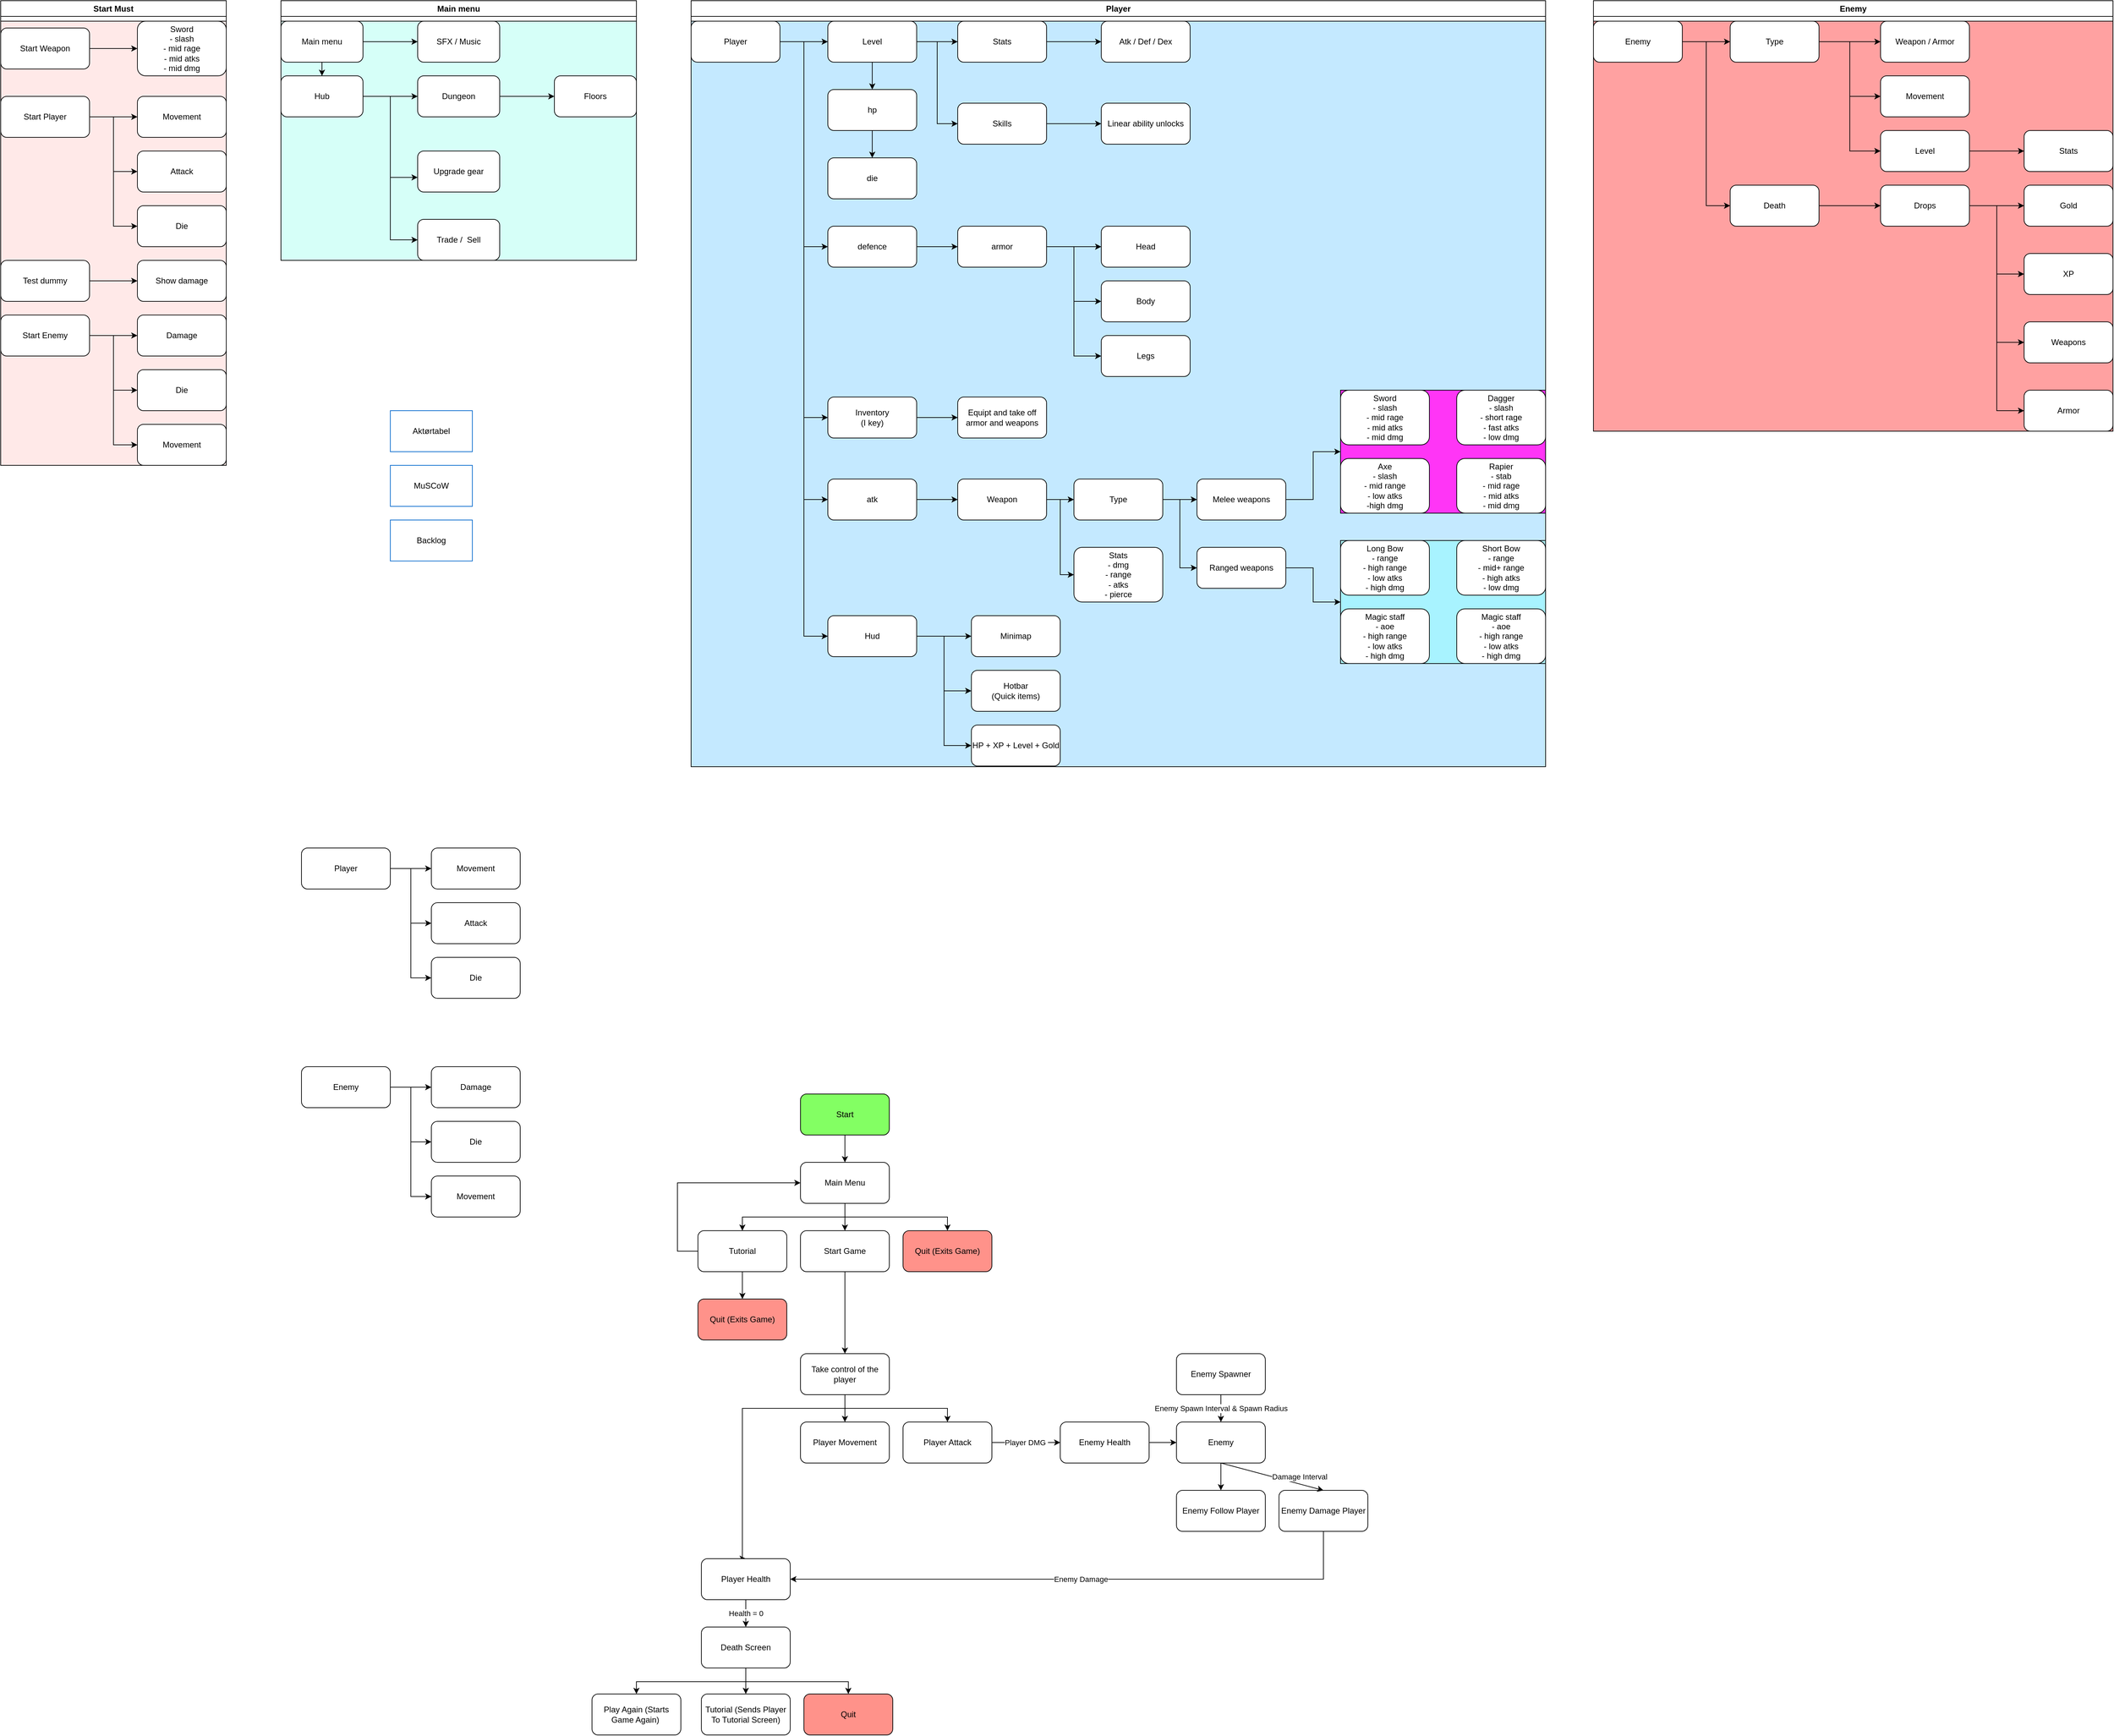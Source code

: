 <mxfile version="23.1.5" type="device">
  <diagram name="Page-1" id="mqtEi6wbtd7gNWTVLWyt">
    <mxGraphModel dx="2687" dy="929" grid="1" gridSize="10" guides="1" tooltips="1" connect="1" arrows="1" fold="1" page="1" pageScale="1" pageWidth="827" pageHeight="1169" math="0" shadow="0">
      <root>
        <mxCell id="0" />
        <mxCell id="1" parent="0" />
        <mxCell id="Jrv9yYUr9FENAy5u5AD0-74" value="Start Must" style="swimlane;whiteSpace=wrap;html=1;" parent="1" vertex="1">
          <mxGeometry x="-810" width="330" height="680" as="geometry">
            <mxRectangle x="-580" y="250" width="100" height="30" as="alternateBounds" />
          </mxGeometry>
        </mxCell>
        <mxCell id="Jrv9yYUr9FENAy5u5AD0-71" value="" style="group" parent="Jrv9yYUr9FENAy5u5AD0-74" vertex="1" connectable="0">
          <mxGeometry y="30" width="330" height="780" as="geometry" />
        </mxCell>
        <mxCell id="Jrv9yYUr9FENAy5u5AD0-68" value="" style="rounded=0;whiteSpace=wrap;html=1;fillColor=#FFE9E8;" parent="Jrv9yYUr9FENAy5u5AD0-71" vertex="1">
          <mxGeometry width="330" height="650" as="geometry" />
        </mxCell>
        <mxCell id="Jrv9yYUr9FENAy5u5AD0-48" value="Start Weapon" style="rounded=1;whiteSpace=wrap;html=1;" parent="Jrv9yYUr9FENAy5u5AD0-71" vertex="1">
          <mxGeometry y="10" width="130" height="60" as="geometry" />
        </mxCell>
        <mxCell id="Jrv9yYUr9FENAy5u5AD0-51" value="Sword&lt;br&gt;- slash&lt;br&gt;- mid rage&lt;br&gt;- mid atks&lt;br&gt;- mid dmg" style="rounded=1;whiteSpace=wrap;html=1;" parent="Jrv9yYUr9FENAy5u5AD0-71" vertex="1">
          <mxGeometry x="200" width="130" height="80" as="geometry" />
        </mxCell>
        <mxCell id="Jrv9yYUr9FENAy5u5AD0-52" style="edgeStyle=orthogonalEdgeStyle;rounded=0;orthogonalLoop=1;jettySize=auto;html=1;entryX=0;entryY=0.5;entryDx=0;entryDy=0;" parent="Jrv9yYUr9FENAy5u5AD0-71" source="Jrv9yYUr9FENAy5u5AD0-48" target="Jrv9yYUr9FENAy5u5AD0-51" edge="1">
          <mxGeometry relative="1" as="geometry" />
        </mxCell>
        <mxCell id="ggGsP2pPVyoIJgkPa7wx-4" style="edgeStyle=orthogonalEdgeStyle;rounded=0;orthogonalLoop=1;jettySize=auto;html=1;entryX=0;entryY=0.5;entryDx=0;entryDy=0;" parent="Jrv9yYUr9FENAy5u5AD0-71" source="Jrv9yYUr9FENAy5u5AD0-53" target="ggGsP2pPVyoIJgkPa7wx-3" edge="1">
          <mxGeometry relative="1" as="geometry" />
        </mxCell>
        <mxCell id="Jrv9yYUr9FENAy5u5AD0-53" value="Start Player" style="rounded=1;whiteSpace=wrap;html=1;" parent="Jrv9yYUr9FENAy5u5AD0-71" vertex="1">
          <mxGeometry y="110" width="130" height="60" as="geometry" />
        </mxCell>
        <mxCell id="Jrv9yYUr9FENAy5u5AD0-54" value="Movement" style="rounded=1;whiteSpace=wrap;html=1;" parent="Jrv9yYUr9FENAy5u5AD0-71" vertex="1">
          <mxGeometry x="200" y="110" width="130" height="60" as="geometry" />
        </mxCell>
        <mxCell id="Jrv9yYUr9FENAy5u5AD0-55" value="" style="edgeStyle=orthogonalEdgeStyle;rounded=0;orthogonalLoop=1;jettySize=auto;html=1;" parent="Jrv9yYUr9FENAy5u5AD0-71" source="Jrv9yYUr9FENAy5u5AD0-53" target="Jrv9yYUr9FENAy5u5AD0-54" edge="1">
          <mxGeometry relative="1" as="geometry" />
        </mxCell>
        <mxCell id="Jrv9yYUr9FENAy5u5AD0-56" value="Attack" style="rounded=1;whiteSpace=wrap;html=1;" parent="Jrv9yYUr9FENAy5u5AD0-71" vertex="1">
          <mxGeometry x="200" y="190" width="130" height="60" as="geometry" />
        </mxCell>
        <mxCell id="Jrv9yYUr9FENAy5u5AD0-57" style="edgeStyle=orthogonalEdgeStyle;rounded=0;orthogonalLoop=1;jettySize=auto;html=1;entryX=0;entryY=0.5;entryDx=0;entryDy=0;" parent="Jrv9yYUr9FENAy5u5AD0-71" source="Jrv9yYUr9FENAy5u5AD0-53" target="Jrv9yYUr9FENAy5u5AD0-56" edge="1">
          <mxGeometry relative="1" as="geometry" />
        </mxCell>
        <mxCell id="Jrv9yYUr9FENAy5u5AD0-44" value="Test dummy" style="rounded=1;whiteSpace=wrap;html=1;" parent="Jrv9yYUr9FENAy5u5AD0-71" vertex="1">
          <mxGeometry y="350" width="130" height="60" as="geometry" />
        </mxCell>
        <mxCell id="Jrv9yYUr9FENAy5u5AD0-45" value="Show damage" style="rounded=1;whiteSpace=wrap;html=1;" parent="Jrv9yYUr9FENAy5u5AD0-71" vertex="1">
          <mxGeometry x="200" y="350" width="130" height="60" as="geometry" />
        </mxCell>
        <mxCell id="Jrv9yYUr9FENAy5u5AD0-46" value="" style="edgeStyle=orthogonalEdgeStyle;rounded=0;orthogonalLoop=1;jettySize=auto;html=1;" parent="Jrv9yYUr9FENAy5u5AD0-71" source="Jrv9yYUr9FENAy5u5AD0-44" target="Jrv9yYUr9FENAy5u5AD0-45" edge="1">
          <mxGeometry relative="1" as="geometry" />
        </mxCell>
        <mxCell id="Jrv9yYUr9FENAy5u5AD0-58" value="Start Enemy" style="rounded=1;whiteSpace=wrap;html=1;" parent="Jrv9yYUr9FENAy5u5AD0-71" vertex="1">
          <mxGeometry y="430" width="130" height="60" as="geometry" />
        </mxCell>
        <mxCell id="Jrv9yYUr9FENAy5u5AD0-59" value="Damage" style="rounded=1;whiteSpace=wrap;html=1;" parent="Jrv9yYUr9FENAy5u5AD0-71" vertex="1">
          <mxGeometry x="200" y="430" width="130" height="60" as="geometry" />
        </mxCell>
        <mxCell id="Jrv9yYUr9FENAy5u5AD0-60" value="" style="edgeStyle=orthogonalEdgeStyle;rounded=0;orthogonalLoop=1;jettySize=auto;html=1;" parent="Jrv9yYUr9FENAy5u5AD0-71" source="Jrv9yYUr9FENAy5u5AD0-58" target="Jrv9yYUr9FENAy5u5AD0-59" edge="1">
          <mxGeometry relative="1" as="geometry" />
        </mxCell>
        <mxCell id="Jrv9yYUr9FENAy5u5AD0-61" value="Die" style="rounded=1;whiteSpace=wrap;html=1;" parent="Jrv9yYUr9FENAy5u5AD0-71" vertex="1">
          <mxGeometry x="200" y="510" width="130" height="60" as="geometry" />
        </mxCell>
        <mxCell id="Jrv9yYUr9FENAy5u5AD0-63" style="edgeStyle=orthogonalEdgeStyle;rounded=0;orthogonalLoop=1;jettySize=auto;html=1;entryX=0;entryY=0.5;entryDx=0;entryDy=0;" parent="Jrv9yYUr9FENAy5u5AD0-71" source="Jrv9yYUr9FENAy5u5AD0-58" target="Jrv9yYUr9FENAy5u5AD0-61" edge="1">
          <mxGeometry relative="1" as="geometry" />
        </mxCell>
        <mxCell id="Jrv9yYUr9FENAy5u5AD0-62" value="Movement" style="rounded=1;whiteSpace=wrap;html=1;" parent="Jrv9yYUr9FENAy5u5AD0-71" vertex="1">
          <mxGeometry x="200" y="590" width="130" height="60" as="geometry" />
        </mxCell>
        <mxCell id="Jrv9yYUr9FENAy5u5AD0-64" style="edgeStyle=orthogonalEdgeStyle;rounded=0;orthogonalLoop=1;jettySize=auto;html=1;entryX=0;entryY=0.5;entryDx=0;entryDy=0;" parent="Jrv9yYUr9FENAy5u5AD0-71" source="Jrv9yYUr9FENAy5u5AD0-58" target="Jrv9yYUr9FENAy5u5AD0-62" edge="1">
          <mxGeometry relative="1" as="geometry" />
        </mxCell>
        <mxCell id="ggGsP2pPVyoIJgkPa7wx-3" value="Die" style="rounded=1;whiteSpace=wrap;html=1;" parent="Jrv9yYUr9FENAy5u5AD0-71" vertex="1">
          <mxGeometry x="200" y="270" width="130" height="60" as="geometry" />
        </mxCell>
        <mxCell id="Jrv9yYUr9FENAy5u5AD0-88" value="Main menu" style="swimlane;whiteSpace=wrap;html=1;" parent="1" vertex="1">
          <mxGeometry x="-400" width="520" height="380" as="geometry" />
        </mxCell>
        <mxCell id="Rbtv3UpTWCVs-RguMWbC-48" value="" style="group;fillColor=#C2F9FF;" parent="Jrv9yYUr9FENAy5u5AD0-88" vertex="1" connectable="0">
          <mxGeometry y="30" width="520" height="350" as="geometry" />
        </mxCell>
        <mxCell id="Jrv9yYUr9FENAy5u5AD0-87" value="" style="rounded=0;whiteSpace=wrap;html=1;fillColor=#D6FFF8;" parent="Rbtv3UpTWCVs-RguMWbC-48" vertex="1">
          <mxGeometry width="520" height="350" as="geometry" />
        </mxCell>
        <mxCell id="nUmG_qE6p_w9QVzI2zMw-5" value="Main menu" style="rounded=1;whiteSpace=wrap;html=1;" parent="Rbtv3UpTWCVs-RguMWbC-48" vertex="1">
          <mxGeometry width="120" height="60" as="geometry" />
        </mxCell>
        <mxCell id="UVIBPFIH5ZQVEdflW_nX-1" value="Hub" style="rounded=1;whiteSpace=wrap;html=1;" parent="Rbtv3UpTWCVs-RguMWbC-48" vertex="1">
          <mxGeometry y="80" width="120" height="60" as="geometry" />
        </mxCell>
        <mxCell id="UVIBPFIH5ZQVEdflW_nX-2" value="" style="edgeStyle=orthogonalEdgeStyle;rounded=0;orthogonalLoop=1;jettySize=auto;html=1;" parent="Rbtv3UpTWCVs-RguMWbC-48" source="nUmG_qE6p_w9QVzI2zMw-5" target="UVIBPFIH5ZQVEdflW_nX-1" edge="1">
          <mxGeometry relative="1" as="geometry" />
        </mxCell>
        <mxCell id="UVIBPFIH5ZQVEdflW_nX-3" value="Dungeon" style="rounded=1;whiteSpace=wrap;html=1;" parent="Rbtv3UpTWCVs-RguMWbC-48" vertex="1">
          <mxGeometry x="200" y="80" width="120" height="60" as="geometry" />
        </mxCell>
        <mxCell id="UVIBPFIH5ZQVEdflW_nX-4" value="" style="edgeStyle=orthogonalEdgeStyle;rounded=0;orthogonalLoop=1;jettySize=auto;html=1;" parent="Rbtv3UpTWCVs-RguMWbC-48" source="UVIBPFIH5ZQVEdflW_nX-1" target="UVIBPFIH5ZQVEdflW_nX-3" edge="1">
          <mxGeometry relative="1" as="geometry" />
        </mxCell>
        <mxCell id="UVIBPFIH5ZQVEdflW_nX-5" value="Floors" style="rounded=1;whiteSpace=wrap;html=1;" parent="Rbtv3UpTWCVs-RguMWbC-48" vertex="1">
          <mxGeometry x="400" y="80" width="120" height="60" as="geometry" />
        </mxCell>
        <mxCell id="UVIBPFIH5ZQVEdflW_nX-6" value="" style="edgeStyle=orthogonalEdgeStyle;rounded=0;orthogonalLoop=1;jettySize=auto;html=1;" parent="Rbtv3UpTWCVs-RguMWbC-48" source="UVIBPFIH5ZQVEdflW_nX-3" target="UVIBPFIH5ZQVEdflW_nX-5" edge="1">
          <mxGeometry relative="1" as="geometry" />
        </mxCell>
        <mxCell id="UVIBPFIH5ZQVEdflW_nX-7" value="Upgrade gear" style="rounded=1;whiteSpace=wrap;html=1;" parent="Rbtv3UpTWCVs-RguMWbC-48" vertex="1">
          <mxGeometry x="200" y="190" width="120" height="60" as="geometry" />
        </mxCell>
        <mxCell id="UVIBPFIH5ZQVEdflW_nX-8" style="edgeStyle=orthogonalEdgeStyle;rounded=0;orthogonalLoop=1;jettySize=auto;html=1;entryX=0;entryY=0.643;entryDx=0;entryDy=0;entryPerimeter=0;" parent="Rbtv3UpTWCVs-RguMWbC-48" source="UVIBPFIH5ZQVEdflW_nX-1" target="UVIBPFIH5ZQVEdflW_nX-7" edge="1">
          <mxGeometry relative="1" as="geometry" />
        </mxCell>
        <mxCell id="UVIBPFIH5ZQVEdflW_nX-9" value="Trade /&amp;nbsp; Sell" style="rounded=1;whiteSpace=wrap;html=1;" parent="Rbtv3UpTWCVs-RguMWbC-48" vertex="1">
          <mxGeometry x="200" y="290" width="120" height="60" as="geometry" />
        </mxCell>
        <mxCell id="UVIBPFIH5ZQVEdflW_nX-10" style="edgeStyle=orthogonalEdgeStyle;rounded=0;orthogonalLoop=1;jettySize=auto;html=1;entryX=0;entryY=0.5;entryDx=0;entryDy=0;" parent="Rbtv3UpTWCVs-RguMWbC-48" source="UVIBPFIH5ZQVEdflW_nX-1" target="UVIBPFIH5ZQVEdflW_nX-9" edge="1">
          <mxGeometry relative="1" as="geometry" />
        </mxCell>
        <mxCell id="ggGsP2pPVyoIJgkPa7wx-1" value="SFX / Music" style="rounded=1;whiteSpace=wrap;html=1;" parent="Jrv9yYUr9FENAy5u5AD0-88" vertex="1">
          <mxGeometry x="200" y="30" width="120" height="60" as="geometry" />
        </mxCell>
        <mxCell id="ggGsP2pPVyoIJgkPa7wx-2" value="" style="edgeStyle=orthogonalEdgeStyle;rounded=0;orthogonalLoop=1;jettySize=auto;html=1;" parent="Jrv9yYUr9FENAy5u5AD0-88" source="nUmG_qE6p_w9QVzI2zMw-5" target="ggGsP2pPVyoIJgkPa7wx-1" edge="1">
          <mxGeometry relative="1" as="geometry" />
        </mxCell>
        <mxCell id="Jrv9yYUr9FENAy5u5AD0-89" value="Player" style="swimlane;whiteSpace=wrap;html=1;" parent="1" vertex="1">
          <mxGeometry x="200" width="1250" height="1120" as="geometry" />
        </mxCell>
        <mxCell id="Jrv9yYUr9FENAy5u5AD0-117" value="" style="rounded=0;whiteSpace=wrap;html=1;fillColor=#C4E9FF;" parent="Jrv9yYUr9FENAy5u5AD0-89" vertex="1">
          <mxGeometry y="30" width="1250" height="1091" as="geometry" />
        </mxCell>
        <mxCell id="UVIBPFIH5ZQVEdflW_nX-11" value="Player" style="rounded=1;whiteSpace=wrap;html=1;" parent="Jrv9yYUr9FENAy5u5AD0-89" vertex="1">
          <mxGeometry y="30" width="130" height="60" as="geometry" />
        </mxCell>
        <mxCell id="UVIBPFIH5ZQVEdflW_nX-12" value="Weapon" style="rounded=1;whiteSpace=wrap;html=1;" parent="Jrv9yYUr9FENAy5u5AD0-89" vertex="1">
          <mxGeometry x="390" y="700" width="130" height="60" as="geometry" />
        </mxCell>
        <mxCell id="UVIBPFIH5ZQVEdflW_nX-13" value="Type" style="rounded=1;whiteSpace=wrap;html=1;" parent="Jrv9yYUr9FENAy5u5AD0-89" vertex="1">
          <mxGeometry x="560" y="700" width="130" height="60" as="geometry" />
        </mxCell>
        <mxCell id="Jrv9yYUr9FENAy5u5AD0-109" style="edgeStyle=orthogonalEdgeStyle;rounded=0;orthogonalLoop=1;jettySize=auto;html=1;entryX=0;entryY=0.5;entryDx=0;entryDy=0;" parent="Jrv9yYUr9FENAy5u5AD0-89" source="UVIBPFIH5ZQVEdflW_nX-12" target="UVIBPFIH5ZQVEdflW_nX-13" edge="1">
          <mxGeometry relative="1" as="geometry" />
        </mxCell>
        <mxCell id="UVIBPFIH5ZQVEdflW_nX-25" value="Level" style="rounded=1;whiteSpace=wrap;html=1;" parent="Jrv9yYUr9FENAy5u5AD0-89" vertex="1">
          <mxGeometry x="200" y="30" width="130" height="60" as="geometry" />
        </mxCell>
        <mxCell id="UVIBPFIH5ZQVEdflW_nX-26" style="edgeStyle=orthogonalEdgeStyle;rounded=0;orthogonalLoop=1;jettySize=auto;html=1;entryX=0;entryY=0.5;entryDx=0;entryDy=0;" parent="Jrv9yYUr9FENAy5u5AD0-89" source="UVIBPFIH5ZQVEdflW_nX-11" target="UVIBPFIH5ZQVEdflW_nX-25" edge="1">
          <mxGeometry relative="1" as="geometry" />
        </mxCell>
        <mxCell id="UVIBPFIH5ZQVEdflW_nX-27" value="Stats" style="rounded=1;whiteSpace=wrap;html=1;" parent="Jrv9yYUr9FENAy5u5AD0-89" vertex="1">
          <mxGeometry x="390" y="30" width="130" height="60" as="geometry" />
        </mxCell>
        <mxCell id="UVIBPFIH5ZQVEdflW_nX-28" style="edgeStyle=orthogonalEdgeStyle;rounded=0;orthogonalLoop=1;jettySize=auto;html=1;entryX=0;entryY=0.5;entryDx=0;entryDy=0;" parent="Jrv9yYUr9FENAy5u5AD0-89" source="UVIBPFIH5ZQVEdflW_nX-25" target="UVIBPFIH5ZQVEdflW_nX-27" edge="1">
          <mxGeometry relative="1" as="geometry" />
        </mxCell>
        <mxCell id="UVIBPFIH5ZQVEdflW_nX-29" value="Skills" style="rounded=1;whiteSpace=wrap;html=1;" parent="Jrv9yYUr9FENAy5u5AD0-89" vertex="1">
          <mxGeometry x="390" y="150" width="130" height="60" as="geometry" />
        </mxCell>
        <mxCell id="UVIBPFIH5ZQVEdflW_nX-30" style="edgeStyle=orthogonalEdgeStyle;rounded=0;orthogonalLoop=1;jettySize=auto;html=1;entryX=0;entryY=0.5;entryDx=0;entryDy=0;" parent="Jrv9yYUr9FENAy5u5AD0-89" source="UVIBPFIH5ZQVEdflW_nX-25" target="UVIBPFIH5ZQVEdflW_nX-29" edge="1">
          <mxGeometry relative="1" as="geometry" />
        </mxCell>
        <mxCell id="UVIBPFIH5ZQVEdflW_nX-31" value="Atk / Def / Dex" style="rounded=1;whiteSpace=wrap;html=1;" parent="Jrv9yYUr9FENAy5u5AD0-89" vertex="1">
          <mxGeometry x="600" y="30" width="130" height="60" as="geometry" />
        </mxCell>
        <mxCell id="UVIBPFIH5ZQVEdflW_nX-32" value="" style="edgeStyle=orthogonalEdgeStyle;rounded=0;orthogonalLoop=1;jettySize=auto;html=1;" parent="Jrv9yYUr9FENAy5u5AD0-89" source="UVIBPFIH5ZQVEdflW_nX-27" target="UVIBPFIH5ZQVEdflW_nX-31" edge="1">
          <mxGeometry relative="1" as="geometry" />
        </mxCell>
        <mxCell id="Rbtv3UpTWCVs-RguMWbC-2" value="Linear ability unlocks" style="rounded=1;whiteSpace=wrap;html=1;" parent="Jrv9yYUr9FENAy5u5AD0-89" vertex="1">
          <mxGeometry x="600" y="150" width="130" height="60" as="geometry" />
        </mxCell>
        <mxCell id="Rbtv3UpTWCVs-RguMWbC-3" value="" style="edgeStyle=orthogonalEdgeStyle;rounded=0;orthogonalLoop=1;jettySize=auto;html=1;" parent="Jrv9yYUr9FENAy5u5AD0-89" source="UVIBPFIH5ZQVEdflW_nX-29" target="Rbtv3UpTWCVs-RguMWbC-2" edge="1">
          <mxGeometry relative="1" as="geometry" />
        </mxCell>
        <mxCell id="Rbtv3UpTWCVs-RguMWbC-5" value="Stats&lt;br&gt;- dmg&lt;br&gt;- range&lt;br&gt;- atks&lt;br&gt;- pierce" style="rounded=1;whiteSpace=wrap;html=1;" parent="Jrv9yYUr9FENAy5u5AD0-89" vertex="1">
          <mxGeometry x="560" y="800" width="130" height="80" as="geometry" />
        </mxCell>
        <mxCell id="Jrv9yYUr9FENAy5u5AD0-110" style="edgeStyle=orthogonalEdgeStyle;rounded=0;orthogonalLoop=1;jettySize=auto;html=1;entryX=0;entryY=0.5;entryDx=0;entryDy=0;" parent="Jrv9yYUr9FENAy5u5AD0-89" source="UVIBPFIH5ZQVEdflW_nX-12" target="Rbtv3UpTWCVs-RguMWbC-5" edge="1">
          <mxGeometry relative="1" as="geometry" />
        </mxCell>
        <mxCell id="Jrv9yYUr9FENAy5u5AD0-111" style="edgeStyle=orthogonalEdgeStyle;rounded=0;orthogonalLoop=1;jettySize=auto;html=1;entryX=0;entryY=0.5;entryDx=0;entryDy=0;" parent="Jrv9yYUr9FENAy5u5AD0-89" source="Rbtv3UpTWCVs-RguMWbC-10" target="UVIBPFIH5ZQVEdflW_nX-12" edge="1">
          <mxGeometry relative="1" as="geometry" />
        </mxCell>
        <mxCell id="Rbtv3UpTWCVs-RguMWbC-10" value="atk" style="rounded=1;whiteSpace=wrap;html=1;" parent="Jrv9yYUr9FENAy5u5AD0-89" vertex="1">
          <mxGeometry x="200" y="700" width="130" height="60" as="geometry" />
        </mxCell>
        <mxCell id="Rbtv3UpTWCVs-RguMWbC-13" value="hp" style="rounded=1;whiteSpace=wrap;html=1;" parent="Jrv9yYUr9FENAy5u5AD0-89" vertex="1">
          <mxGeometry x="200" y="130" width="130" height="60" as="geometry" />
        </mxCell>
        <mxCell id="Rbtv3UpTWCVs-RguMWbC-16" style="edgeStyle=orthogonalEdgeStyle;rounded=0;orthogonalLoop=1;jettySize=auto;html=1;entryX=0.5;entryY=0;entryDx=0;entryDy=0;" parent="Jrv9yYUr9FENAy5u5AD0-89" source="UVIBPFIH5ZQVEdflW_nX-25" target="Rbtv3UpTWCVs-RguMWbC-13" edge="1">
          <mxGeometry relative="1" as="geometry" />
        </mxCell>
        <mxCell id="Rbtv3UpTWCVs-RguMWbC-14" value="die" style="rounded=1;whiteSpace=wrap;html=1;" parent="Jrv9yYUr9FENAy5u5AD0-89" vertex="1">
          <mxGeometry x="200" y="230" width="130" height="60" as="geometry" />
        </mxCell>
        <mxCell id="Rbtv3UpTWCVs-RguMWbC-15" value="" style="edgeStyle=orthogonalEdgeStyle;rounded=0;orthogonalLoop=1;jettySize=auto;html=1;" parent="Jrv9yYUr9FENAy5u5AD0-89" source="Rbtv3UpTWCVs-RguMWbC-13" target="Rbtv3UpTWCVs-RguMWbC-14" edge="1">
          <mxGeometry relative="1" as="geometry" />
        </mxCell>
        <mxCell id="Rbtv3UpTWCVs-RguMWbC-27" value="defence" style="rounded=1;whiteSpace=wrap;html=1;" parent="Jrv9yYUr9FENAy5u5AD0-89" vertex="1">
          <mxGeometry x="200" y="330" width="130" height="60" as="geometry" />
        </mxCell>
        <mxCell id="Rbtv3UpTWCVs-RguMWbC-32" value="armor" style="rounded=1;whiteSpace=wrap;html=1;" parent="Jrv9yYUr9FENAy5u5AD0-89" vertex="1">
          <mxGeometry x="390" y="330" width="130" height="60" as="geometry" />
        </mxCell>
        <mxCell id="Rbtv3UpTWCVs-RguMWbC-33" value="" style="edgeStyle=orthogonalEdgeStyle;rounded=0;orthogonalLoop=1;jettySize=auto;html=1;" parent="Jrv9yYUr9FENAy5u5AD0-89" source="Rbtv3UpTWCVs-RguMWbC-27" target="Rbtv3UpTWCVs-RguMWbC-32" edge="1">
          <mxGeometry relative="1" as="geometry" />
        </mxCell>
        <mxCell id="Rbtv3UpTWCVs-RguMWbC-34" value="Head" style="rounded=1;whiteSpace=wrap;html=1;" parent="Jrv9yYUr9FENAy5u5AD0-89" vertex="1">
          <mxGeometry x="600" y="330" width="130" height="60" as="geometry" />
        </mxCell>
        <mxCell id="Rbtv3UpTWCVs-RguMWbC-43" style="edgeStyle=orthogonalEdgeStyle;rounded=0;orthogonalLoop=1;jettySize=auto;html=1;entryX=0;entryY=0.5;entryDx=0;entryDy=0;" parent="Jrv9yYUr9FENAy5u5AD0-89" source="Rbtv3UpTWCVs-RguMWbC-32" target="Rbtv3UpTWCVs-RguMWbC-34" edge="1">
          <mxGeometry relative="1" as="geometry" />
        </mxCell>
        <mxCell id="Rbtv3UpTWCVs-RguMWbC-37" value="Legs" style="rounded=1;whiteSpace=wrap;html=1;" parent="Jrv9yYUr9FENAy5u5AD0-89" vertex="1">
          <mxGeometry x="600" y="490" width="130" height="60" as="geometry" />
        </mxCell>
        <mxCell id="Rbtv3UpTWCVs-RguMWbC-45" style="edgeStyle=orthogonalEdgeStyle;rounded=0;orthogonalLoop=1;jettySize=auto;html=1;entryX=0;entryY=0.5;entryDx=0;entryDy=0;" parent="Jrv9yYUr9FENAy5u5AD0-89" source="Rbtv3UpTWCVs-RguMWbC-32" target="Rbtv3UpTWCVs-RguMWbC-37" edge="1">
          <mxGeometry relative="1" as="geometry" />
        </mxCell>
        <mxCell id="Rbtv3UpTWCVs-RguMWbC-36" value="Body" style="rounded=1;whiteSpace=wrap;html=1;" parent="Jrv9yYUr9FENAy5u5AD0-89" vertex="1">
          <mxGeometry x="600" y="410" width="130" height="60" as="geometry" />
        </mxCell>
        <mxCell id="Rbtv3UpTWCVs-RguMWbC-44" style="edgeStyle=orthogonalEdgeStyle;rounded=0;orthogonalLoop=1;jettySize=auto;html=1;entryX=0;entryY=0.5;entryDx=0;entryDy=0;" parent="Jrv9yYUr9FENAy5u5AD0-89" source="Rbtv3UpTWCVs-RguMWbC-32" target="Rbtv3UpTWCVs-RguMWbC-36" edge="1">
          <mxGeometry relative="1" as="geometry" />
        </mxCell>
        <mxCell id="Rbtv3UpTWCVs-RguMWbC-58" style="edgeStyle=orthogonalEdgeStyle;rounded=0;orthogonalLoop=1;jettySize=auto;html=1;exitX=0.5;exitY=1;exitDx=0;exitDy=0;" parent="Jrv9yYUr9FENAy5u5AD0-89" source="Rbtv3UpTWCVs-RguMWbC-32" target="Rbtv3UpTWCVs-RguMWbC-32" edge="1">
          <mxGeometry relative="1" as="geometry" />
        </mxCell>
        <mxCell id="Jrv9yYUr9FENAy5u5AD0-2" value="Melee weapons" style="rounded=1;whiteSpace=wrap;html=1;" parent="Jrv9yYUr9FENAy5u5AD0-89" vertex="1">
          <mxGeometry x="740" y="700" width="130" height="60" as="geometry" />
        </mxCell>
        <mxCell id="Jrv9yYUr9FENAy5u5AD0-115" style="edgeStyle=orthogonalEdgeStyle;rounded=0;orthogonalLoop=1;jettySize=auto;html=1;entryX=0;entryY=0.5;entryDx=0;entryDy=0;" parent="Jrv9yYUr9FENAy5u5AD0-89" source="UVIBPFIH5ZQVEdflW_nX-11" target="Rbtv3UpTWCVs-RguMWbC-10" edge="1">
          <mxGeometry relative="1" as="geometry" />
        </mxCell>
        <mxCell id="Jrv9yYUr9FENAy5u5AD0-3" value="" style="edgeStyle=orthogonalEdgeStyle;rounded=0;orthogonalLoop=1;jettySize=auto;html=1;" parent="Jrv9yYUr9FENAy5u5AD0-89" source="UVIBPFIH5ZQVEdflW_nX-13" target="Jrv9yYUr9FENAy5u5AD0-2" edge="1">
          <mxGeometry relative="1" as="geometry" />
        </mxCell>
        <mxCell id="Jrv9yYUr9FENAy5u5AD0-4" value="Ranged weapons" style="rounded=1;whiteSpace=wrap;html=1;" parent="Jrv9yYUr9FENAy5u5AD0-89" vertex="1">
          <mxGeometry x="740" y="800" width="130" height="60" as="geometry" />
        </mxCell>
        <mxCell id="Jrv9yYUr9FENAy5u5AD0-5" style="edgeStyle=orthogonalEdgeStyle;rounded=0;orthogonalLoop=1;jettySize=auto;html=1;entryX=0;entryY=0.5;entryDx=0;entryDy=0;" parent="Jrv9yYUr9FENAy5u5AD0-89" source="UVIBPFIH5ZQVEdflW_nX-13" target="Jrv9yYUr9FENAy5u5AD0-4" edge="1">
          <mxGeometry relative="1" as="geometry" />
        </mxCell>
        <mxCell id="Jrv9yYUr9FENAy5u5AD0-12" value="" style="group" parent="Jrv9yYUr9FENAy5u5AD0-89" vertex="1" connectable="0">
          <mxGeometry x="950" y="570" width="300" height="180" as="geometry" />
        </mxCell>
        <mxCell id="Jrv9yYUr9FENAy5u5AD0-11" value="" style="rounded=0;whiteSpace=wrap;html=1;fillColor=#ff35f6;" parent="Jrv9yYUr9FENAy5u5AD0-12" vertex="1">
          <mxGeometry width="300" height="180" as="geometry" />
        </mxCell>
        <mxCell id="UVIBPFIH5ZQVEdflW_nX-15" value="Sword&lt;br&gt;- slash&lt;br&gt;- mid rage&lt;br&gt;- mid atks&lt;br&gt;- mid dmg" style="rounded=1;whiteSpace=wrap;html=1;" parent="Jrv9yYUr9FENAy5u5AD0-12" vertex="1">
          <mxGeometry width="130" height="80" as="geometry" />
        </mxCell>
        <mxCell id="UVIBPFIH5ZQVEdflW_nX-17" value="Axe&lt;br&gt;- slash&lt;br&gt;- mid range&lt;br&gt;- low atks&lt;br&gt;-high dmg" style="rounded=1;whiteSpace=wrap;html=1;" parent="Jrv9yYUr9FENAy5u5AD0-12" vertex="1">
          <mxGeometry y="100" width="130" height="80" as="geometry" />
        </mxCell>
        <mxCell id="Jrv9yYUr9FENAy5u5AD0-6" value="Dagger&lt;br&gt;- slash&lt;br&gt;- short rage&lt;br&gt;- fast atks&lt;br&gt;- low dmg" style="rounded=1;whiteSpace=wrap;html=1;" parent="Jrv9yYUr9FENAy5u5AD0-12" vertex="1">
          <mxGeometry x="170" width="130" height="80" as="geometry" />
        </mxCell>
        <mxCell id="Jrv9yYUr9FENAy5u5AD0-7" value="Rapier&lt;br&gt;- stab&lt;br&gt;- mid rage&lt;br style=&quot;border-color: var(--border-color);&quot;&gt;- mid atks&lt;br style=&quot;border-color: var(--border-color);&quot;&gt;- mid dmg" style="rounded=1;whiteSpace=wrap;html=1;" parent="Jrv9yYUr9FENAy5u5AD0-12" vertex="1">
          <mxGeometry x="170" y="100" width="130" height="80" as="geometry" />
        </mxCell>
        <mxCell id="Jrv9yYUr9FENAy5u5AD0-15" value="" style="group" parent="Jrv9yYUr9FENAy5u5AD0-89" vertex="1" connectable="0">
          <mxGeometry x="950" y="790" width="300" height="180" as="geometry" />
        </mxCell>
        <mxCell id="Jrv9yYUr9FENAy5u5AD0-14" value="" style="rounded=0;whiteSpace=wrap;html=1;fillColor=#A8F3FF;" parent="Jrv9yYUr9FENAy5u5AD0-15" vertex="1">
          <mxGeometry width="300" height="180" as="geometry" />
        </mxCell>
        <mxCell id="UVIBPFIH5ZQVEdflW_nX-20" value="Long Bow&lt;br&gt;- range&lt;br&gt;- high range&lt;br&gt;- low atks&lt;br style=&quot;border-color: var(--border-color);&quot;&gt;- high dmg" style="rounded=1;whiteSpace=wrap;html=1;" parent="Jrv9yYUr9FENAy5u5AD0-15" vertex="1">
          <mxGeometry width="130" height="80" as="geometry" />
        </mxCell>
        <mxCell id="UVIBPFIH5ZQVEdflW_nX-21" value="Magic staff&lt;br&gt;- aoe&lt;br&gt;- high range&lt;br&gt;- low atks&lt;br style=&quot;border-color: var(--border-color);&quot;&gt;- high dmg" style="rounded=1;whiteSpace=wrap;html=1;" parent="Jrv9yYUr9FENAy5u5AD0-15" vertex="1">
          <mxGeometry y="100" width="130" height="80" as="geometry" />
        </mxCell>
        <mxCell id="Jrv9yYUr9FENAy5u5AD0-8" value="Short Bow&lt;br&gt;- range&lt;br&gt;- mid+ range&lt;br&gt;- high atks&lt;br style=&quot;border-color: var(--border-color);&quot;&gt;- low dmg" style="rounded=1;whiteSpace=wrap;html=1;" parent="Jrv9yYUr9FENAy5u5AD0-15" vertex="1">
          <mxGeometry x="170" width="130" height="80" as="geometry" />
        </mxCell>
        <mxCell id="Jrv9yYUr9FENAy5u5AD0-9" value="Magic staff&lt;br&gt;- aoe&lt;br&gt;- high range&lt;br&gt;- low atks&lt;br style=&quot;border-color: var(--border-color);&quot;&gt;- high dmg" style="rounded=1;whiteSpace=wrap;html=1;" parent="Jrv9yYUr9FENAy5u5AD0-15" vertex="1">
          <mxGeometry x="170" y="100" width="130" height="80" as="geometry" />
        </mxCell>
        <mxCell id="Jrv9yYUr9FENAy5u5AD0-16" style="edgeStyle=orthogonalEdgeStyle;rounded=0;orthogonalLoop=1;jettySize=auto;html=1;entryX=0;entryY=0.5;entryDx=0;entryDy=0;" parent="Jrv9yYUr9FENAy5u5AD0-89" source="Jrv9yYUr9FENAy5u5AD0-4" target="Jrv9yYUr9FENAy5u5AD0-14" edge="1">
          <mxGeometry relative="1" as="geometry" />
        </mxCell>
        <mxCell id="Jrv9yYUr9FENAy5u5AD0-96" value="Hud" style="rounded=1;whiteSpace=wrap;html=1;" parent="Jrv9yYUr9FENAy5u5AD0-89" vertex="1">
          <mxGeometry x="200" y="900" width="130" height="60" as="geometry" />
        </mxCell>
        <mxCell id="Jrv9yYUr9FENAy5u5AD0-113" style="edgeStyle=orthogonalEdgeStyle;rounded=0;orthogonalLoop=1;jettySize=auto;html=1;entryX=0;entryY=0.5;entryDx=0;entryDy=0;" parent="Jrv9yYUr9FENAy5u5AD0-89" source="UVIBPFIH5ZQVEdflW_nX-11" target="Rbtv3UpTWCVs-RguMWbC-27" edge="1">
          <mxGeometry relative="1" as="geometry" />
        </mxCell>
        <mxCell id="Jrv9yYUr9FENAy5u5AD0-112" style="edgeStyle=orthogonalEdgeStyle;rounded=0;orthogonalLoop=1;jettySize=auto;html=1;entryX=0;entryY=0.5;entryDx=0;entryDy=0;" parent="Jrv9yYUr9FENAy5u5AD0-89" source="Jrv9yYUr9FENAy5u5AD0-2" target="Jrv9yYUr9FENAy5u5AD0-11" edge="1">
          <mxGeometry relative="1" as="geometry" />
        </mxCell>
        <mxCell id="Jrv9yYUr9FENAy5u5AD0-116" style="edgeStyle=orthogonalEdgeStyle;rounded=0;orthogonalLoop=1;jettySize=auto;html=1;entryX=0;entryY=0.5;entryDx=0;entryDy=0;" parent="Jrv9yYUr9FENAy5u5AD0-89" source="UVIBPFIH5ZQVEdflW_nX-11" target="Jrv9yYUr9FENAy5u5AD0-96" edge="1">
          <mxGeometry relative="1" as="geometry" />
        </mxCell>
        <mxCell id="Jrv9yYUr9FENAy5u5AD0-97" value="Minimap" style="rounded=1;whiteSpace=wrap;html=1;" parent="Jrv9yYUr9FENAy5u5AD0-89" vertex="1">
          <mxGeometry x="410" y="900" width="130" height="60" as="geometry" />
        </mxCell>
        <mxCell id="Jrv9yYUr9FENAy5u5AD0-99" value="Hotbar&lt;br&gt;(Quick items)" style="rounded=1;whiteSpace=wrap;html=1;" parent="Jrv9yYUr9FENAy5u5AD0-89" vertex="1">
          <mxGeometry x="410" y="980" width="130" height="60" as="geometry" />
        </mxCell>
        <mxCell id="Jrv9yYUr9FENAy5u5AD0-100" value="HP + XP + Level + Gold" style="rounded=1;whiteSpace=wrap;html=1;" parent="Jrv9yYUr9FENAy5u5AD0-89" vertex="1">
          <mxGeometry x="410" y="1060" width="130" height="60" as="geometry" />
        </mxCell>
        <mxCell id="Jrv9yYUr9FENAy5u5AD0-106" value="Inventory&lt;br&gt;(I key)" style="rounded=1;whiteSpace=wrap;html=1;" parent="Jrv9yYUr9FENAy5u5AD0-89" vertex="1">
          <mxGeometry x="200" y="580" width="130" height="60" as="geometry" />
        </mxCell>
        <mxCell id="Jrv9yYUr9FENAy5u5AD0-98" value="" style="edgeStyle=orthogonalEdgeStyle;rounded=0;orthogonalLoop=1;jettySize=auto;html=1;" parent="Jrv9yYUr9FENAy5u5AD0-89" source="Jrv9yYUr9FENAy5u5AD0-96" target="Jrv9yYUr9FENAy5u5AD0-97" edge="1">
          <mxGeometry relative="1" as="geometry" />
        </mxCell>
        <mxCell id="Jrv9yYUr9FENAy5u5AD0-107" value="Equipt and take off armor and weapons" style="rounded=1;whiteSpace=wrap;html=1;" parent="Jrv9yYUr9FENAy5u5AD0-89" vertex="1">
          <mxGeometry x="390" y="580" width="130" height="60" as="geometry" />
        </mxCell>
        <mxCell id="Jrv9yYUr9FENAy5u5AD0-101" style="edgeStyle=orthogonalEdgeStyle;rounded=0;orthogonalLoop=1;jettySize=auto;html=1;entryX=0;entryY=0.5;entryDx=0;entryDy=0;" parent="Jrv9yYUr9FENAy5u5AD0-89" source="Jrv9yYUr9FENAy5u5AD0-96" target="Jrv9yYUr9FENAy5u5AD0-99" edge="1">
          <mxGeometry relative="1" as="geometry" />
        </mxCell>
        <mxCell id="Jrv9yYUr9FENAy5u5AD0-102" style="edgeStyle=orthogonalEdgeStyle;rounded=0;orthogonalLoop=1;jettySize=auto;html=1;entryX=0;entryY=0.5;entryDx=0;entryDy=0;" parent="Jrv9yYUr9FENAy5u5AD0-89" source="Jrv9yYUr9FENAy5u5AD0-96" target="Jrv9yYUr9FENAy5u5AD0-100" edge="1">
          <mxGeometry relative="1" as="geometry" />
        </mxCell>
        <mxCell id="Jrv9yYUr9FENAy5u5AD0-114" style="edgeStyle=orthogonalEdgeStyle;rounded=0;orthogonalLoop=1;jettySize=auto;html=1;entryX=0;entryY=0.5;entryDx=0;entryDy=0;" parent="Jrv9yYUr9FENAy5u5AD0-89" source="UVIBPFIH5ZQVEdflW_nX-11" target="Jrv9yYUr9FENAy5u5AD0-106" edge="1">
          <mxGeometry relative="1" as="geometry" />
        </mxCell>
        <mxCell id="Jrv9yYUr9FENAy5u5AD0-108" value="" style="edgeStyle=orthogonalEdgeStyle;rounded=0;orthogonalLoop=1;jettySize=auto;html=1;" parent="Jrv9yYUr9FENAy5u5AD0-89" source="Jrv9yYUr9FENAy5u5AD0-106" target="Jrv9yYUr9FENAy5u5AD0-107" edge="1">
          <mxGeometry relative="1" as="geometry" />
        </mxCell>
        <mxCell id="Jrv9yYUr9FENAy5u5AD0-93" value="Enemy" style="swimlane;whiteSpace=wrap;html=1;" parent="1" vertex="1">
          <mxGeometry x="1520" width="760" height="630" as="geometry" />
        </mxCell>
        <mxCell id="Jrv9yYUr9FENAy5u5AD0-47" value="" style="group" parent="Jrv9yYUr9FENAy5u5AD0-93" vertex="1" connectable="0">
          <mxGeometry y="30" width="760" height="600" as="geometry" />
        </mxCell>
        <mxCell id="Jrv9yYUr9FENAy5u5AD0-92" value="" style="rounded=0;whiteSpace=wrap;html=1;fillColor=#FFA1A1;" parent="Jrv9yYUr9FENAy5u5AD0-47" vertex="1">
          <mxGeometry width="760" height="600" as="geometry" />
        </mxCell>
        <mxCell id="UVIBPFIH5ZQVEdflW_nX-38" value="Enemy" style="rounded=1;whiteSpace=wrap;html=1;" parent="Jrv9yYUr9FENAy5u5AD0-47" vertex="1">
          <mxGeometry width="130" height="60" as="geometry" />
        </mxCell>
        <mxCell id="UVIBPFIH5ZQVEdflW_nX-39" value="Type" style="rounded=1;whiteSpace=wrap;html=1;" parent="Jrv9yYUr9FENAy5u5AD0-47" vertex="1">
          <mxGeometry x="200" width="130" height="60" as="geometry" />
        </mxCell>
        <mxCell id="UVIBPFIH5ZQVEdflW_nX-40" value="" style="edgeStyle=orthogonalEdgeStyle;rounded=0;orthogonalLoop=1;jettySize=auto;html=1;" parent="Jrv9yYUr9FENAy5u5AD0-47" source="UVIBPFIH5ZQVEdflW_nX-38" target="UVIBPFIH5ZQVEdflW_nX-39" edge="1">
          <mxGeometry relative="1" as="geometry" />
        </mxCell>
        <mxCell id="UVIBPFIH5ZQVEdflW_nX-41" value="Weapon / Armor" style="rounded=1;whiteSpace=wrap;html=1;" parent="Jrv9yYUr9FENAy5u5AD0-47" vertex="1">
          <mxGeometry x="420" width="130" height="60" as="geometry" />
        </mxCell>
        <mxCell id="UVIBPFIH5ZQVEdflW_nX-42" value="" style="edgeStyle=orthogonalEdgeStyle;rounded=0;orthogonalLoop=1;jettySize=auto;html=1;" parent="Jrv9yYUr9FENAy5u5AD0-47" source="UVIBPFIH5ZQVEdflW_nX-39" target="UVIBPFIH5ZQVEdflW_nX-41" edge="1">
          <mxGeometry relative="1" as="geometry" />
        </mxCell>
        <mxCell id="UVIBPFIH5ZQVEdflW_nX-43" value="Level" style="rounded=1;whiteSpace=wrap;html=1;" parent="Jrv9yYUr9FENAy5u5AD0-47" vertex="1">
          <mxGeometry x="420" y="160" width="130" height="60" as="geometry" />
        </mxCell>
        <mxCell id="UVIBPFIH5ZQVEdflW_nX-44" style="edgeStyle=orthogonalEdgeStyle;rounded=0;orthogonalLoop=1;jettySize=auto;html=1;entryX=0;entryY=0.5;entryDx=0;entryDy=0;" parent="Jrv9yYUr9FENAy5u5AD0-47" source="UVIBPFIH5ZQVEdflW_nX-39" target="UVIBPFIH5ZQVEdflW_nX-43" edge="1">
          <mxGeometry relative="1" as="geometry" />
        </mxCell>
        <mxCell id="UVIBPFIH5ZQVEdflW_nX-46" value="Stats" style="rounded=1;whiteSpace=wrap;html=1;" parent="Jrv9yYUr9FENAy5u5AD0-47" vertex="1">
          <mxGeometry x="630" y="160" width="130" height="60" as="geometry" />
        </mxCell>
        <mxCell id="UVIBPFIH5ZQVEdflW_nX-47" value="" style="edgeStyle=orthogonalEdgeStyle;rounded=0;orthogonalLoop=1;jettySize=auto;html=1;" parent="Jrv9yYUr9FENAy5u5AD0-47" source="UVIBPFIH5ZQVEdflW_nX-43" target="UVIBPFIH5ZQVEdflW_nX-46" edge="1">
          <mxGeometry relative="1" as="geometry" />
        </mxCell>
        <mxCell id="Rbtv3UpTWCVs-RguMWbC-17" value="Death" style="rounded=1;whiteSpace=wrap;html=1;" parent="Jrv9yYUr9FENAy5u5AD0-47" vertex="1">
          <mxGeometry x="200" y="240" width="130" height="60" as="geometry" />
        </mxCell>
        <mxCell id="Rbtv3UpTWCVs-RguMWbC-18" style="edgeStyle=orthogonalEdgeStyle;rounded=0;orthogonalLoop=1;jettySize=auto;html=1;entryX=0;entryY=0.5;entryDx=0;entryDy=0;" parent="Jrv9yYUr9FENAy5u5AD0-47" source="UVIBPFIH5ZQVEdflW_nX-38" target="Rbtv3UpTWCVs-RguMWbC-17" edge="1">
          <mxGeometry relative="1" as="geometry" />
        </mxCell>
        <mxCell id="Rbtv3UpTWCVs-RguMWbC-19" value="Drops" style="rounded=1;whiteSpace=wrap;html=1;" parent="Jrv9yYUr9FENAy5u5AD0-47" vertex="1">
          <mxGeometry x="420" y="240" width="130" height="60" as="geometry" />
        </mxCell>
        <mxCell id="Rbtv3UpTWCVs-RguMWbC-20" style="edgeStyle=orthogonalEdgeStyle;rounded=0;orthogonalLoop=1;jettySize=auto;html=1;entryX=0;entryY=0.5;entryDx=0;entryDy=0;" parent="Jrv9yYUr9FENAy5u5AD0-47" source="Rbtv3UpTWCVs-RguMWbC-17" target="Rbtv3UpTWCVs-RguMWbC-19" edge="1">
          <mxGeometry relative="1" as="geometry" />
        </mxCell>
        <mxCell id="Rbtv3UpTWCVs-RguMWbC-21" value="Gold" style="rounded=1;whiteSpace=wrap;html=1;" parent="Jrv9yYUr9FENAy5u5AD0-47" vertex="1">
          <mxGeometry x="630" y="240" width="130" height="60" as="geometry" />
        </mxCell>
        <mxCell id="Rbtv3UpTWCVs-RguMWbC-22" style="edgeStyle=orthogonalEdgeStyle;rounded=0;orthogonalLoop=1;jettySize=auto;html=1;entryX=0;entryY=0.5;entryDx=0;entryDy=0;" parent="Jrv9yYUr9FENAy5u5AD0-47" source="Rbtv3UpTWCVs-RguMWbC-19" target="Rbtv3UpTWCVs-RguMWbC-21" edge="1">
          <mxGeometry relative="1" as="geometry" />
        </mxCell>
        <mxCell id="Rbtv3UpTWCVs-RguMWbC-23" value="XP" style="rounded=1;whiteSpace=wrap;html=1;" parent="Jrv9yYUr9FENAy5u5AD0-47" vertex="1">
          <mxGeometry x="630" y="340" width="130" height="60" as="geometry" />
        </mxCell>
        <mxCell id="Rbtv3UpTWCVs-RguMWbC-24" style="edgeStyle=orthogonalEdgeStyle;rounded=0;orthogonalLoop=1;jettySize=auto;html=1;entryX=0;entryY=0.5;entryDx=0;entryDy=0;" parent="Jrv9yYUr9FENAy5u5AD0-47" source="Rbtv3UpTWCVs-RguMWbC-19" target="Rbtv3UpTWCVs-RguMWbC-23" edge="1">
          <mxGeometry relative="1" as="geometry" />
        </mxCell>
        <mxCell id="Rbtv3UpTWCVs-RguMWbC-25" value="Weapons" style="rounded=1;whiteSpace=wrap;html=1;" parent="Jrv9yYUr9FENAy5u5AD0-47" vertex="1">
          <mxGeometry x="630" y="440" width="130" height="60" as="geometry" />
        </mxCell>
        <mxCell id="Rbtv3UpTWCVs-RguMWbC-26" style="edgeStyle=orthogonalEdgeStyle;rounded=0;orthogonalLoop=1;jettySize=auto;html=1;entryX=0;entryY=0.5;entryDx=0;entryDy=0;" parent="Jrv9yYUr9FENAy5u5AD0-47" source="Rbtv3UpTWCVs-RguMWbC-19" target="Rbtv3UpTWCVs-RguMWbC-25" edge="1">
          <mxGeometry relative="1" as="geometry" />
        </mxCell>
        <mxCell id="Rbtv3UpTWCVs-RguMWbC-46" value="Armor" style="rounded=1;whiteSpace=wrap;html=1;" parent="Jrv9yYUr9FENAy5u5AD0-47" vertex="1">
          <mxGeometry x="630" y="540" width="130" height="60" as="geometry" />
        </mxCell>
        <mxCell id="Rbtv3UpTWCVs-RguMWbC-47" style="edgeStyle=orthogonalEdgeStyle;rounded=0;orthogonalLoop=1;jettySize=auto;html=1;entryX=0;entryY=0.5;entryDx=0;entryDy=0;" parent="Jrv9yYUr9FENAy5u5AD0-47" source="Rbtv3UpTWCVs-RguMWbC-19" target="Rbtv3UpTWCVs-RguMWbC-46" edge="1">
          <mxGeometry relative="1" as="geometry" />
        </mxCell>
        <mxCell id="Rbtv3UpTWCVs-RguMWbC-55" value="Movement" style="rounded=1;whiteSpace=wrap;html=1;" parent="Jrv9yYUr9FENAy5u5AD0-47" vertex="1">
          <mxGeometry x="420" y="80" width="130" height="60" as="geometry" />
        </mxCell>
        <mxCell id="Rbtv3UpTWCVs-RguMWbC-56" style="edgeStyle=orthogonalEdgeStyle;rounded=0;orthogonalLoop=1;jettySize=auto;html=1;entryX=0;entryY=0.5;entryDx=0;entryDy=0;" parent="Jrv9yYUr9FENAy5u5AD0-47" source="UVIBPFIH5ZQVEdflW_nX-39" target="Rbtv3UpTWCVs-RguMWbC-55" edge="1">
          <mxGeometry relative="1" as="geometry" />
        </mxCell>
        <mxCell id="ggGsP2pPVyoIJgkPa7wx-6" value="Aktørtabel" style="rounded=0;whiteSpace=wrap;html=1;strokeColor=#0066CC;" parent="1" vertex="1">
          <mxGeometry x="-240" y="600" width="120" height="60" as="geometry" />
        </mxCell>
        <mxCell id="ggGsP2pPVyoIJgkPa7wx-7" value="MuSCoW" style="rounded=0;whiteSpace=wrap;html=1;strokeColor=#0066CC;" parent="1" vertex="1">
          <mxGeometry x="-240" y="680" width="120" height="60" as="geometry" />
        </mxCell>
        <mxCell id="ggGsP2pPVyoIJgkPa7wx-8" value="Backlog" style="rounded=0;whiteSpace=wrap;html=1;strokeColor=#0066CC;" parent="1" vertex="1">
          <mxGeometry x="-240" y="760" width="120" height="60" as="geometry" />
        </mxCell>
        <mxCell id="n8HUMXtaNQIOG7QNtaMX-1" style="edgeStyle=orthogonalEdgeStyle;rounded=0;orthogonalLoop=1;jettySize=auto;html=1;entryX=0;entryY=0.5;entryDx=0;entryDy=0;" edge="1" parent="1" source="n8HUMXtaNQIOG7QNtaMX-2" target="n8HUMXtaNQIOG7QNtaMX-17">
          <mxGeometry relative="1" as="geometry" />
        </mxCell>
        <mxCell id="n8HUMXtaNQIOG7QNtaMX-2" value="Player" style="rounded=1;whiteSpace=wrap;html=1;" vertex="1" parent="1">
          <mxGeometry x="-370" y="1240" width="130" height="60" as="geometry" />
        </mxCell>
        <mxCell id="n8HUMXtaNQIOG7QNtaMX-3" value="Movement" style="rounded=1;whiteSpace=wrap;html=1;" vertex="1" parent="1">
          <mxGeometry x="-180" y="1240" width="130" height="60" as="geometry" />
        </mxCell>
        <mxCell id="n8HUMXtaNQIOG7QNtaMX-4" value="" style="edgeStyle=orthogonalEdgeStyle;rounded=0;orthogonalLoop=1;jettySize=auto;html=1;" edge="1" parent="1" source="n8HUMXtaNQIOG7QNtaMX-2" target="n8HUMXtaNQIOG7QNtaMX-3">
          <mxGeometry relative="1" as="geometry" />
        </mxCell>
        <mxCell id="n8HUMXtaNQIOG7QNtaMX-5" value="Attack" style="rounded=1;whiteSpace=wrap;html=1;" vertex="1" parent="1">
          <mxGeometry x="-180" y="1320" width="130" height="60" as="geometry" />
        </mxCell>
        <mxCell id="n8HUMXtaNQIOG7QNtaMX-6" style="edgeStyle=orthogonalEdgeStyle;rounded=0;orthogonalLoop=1;jettySize=auto;html=1;entryX=0;entryY=0.5;entryDx=0;entryDy=0;" edge="1" parent="1" source="n8HUMXtaNQIOG7QNtaMX-2" target="n8HUMXtaNQIOG7QNtaMX-5">
          <mxGeometry relative="1" as="geometry" />
        </mxCell>
        <mxCell id="n8HUMXtaNQIOG7QNtaMX-10" value="Enemy" style="rounded=1;whiteSpace=wrap;html=1;" vertex="1" parent="1">
          <mxGeometry x="-370" y="1560" width="130" height="60" as="geometry" />
        </mxCell>
        <mxCell id="n8HUMXtaNQIOG7QNtaMX-11" value="Damage" style="rounded=1;whiteSpace=wrap;html=1;" vertex="1" parent="1">
          <mxGeometry x="-180" y="1560" width="130" height="60" as="geometry" />
        </mxCell>
        <mxCell id="n8HUMXtaNQIOG7QNtaMX-12" value="" style="edgeStyle=orthogonalEdgeStyle;rounded=0;orthogonalLoop=1;jettySize=auto;html=1;" edge="1" parent="1" source="n8HUMXtaNQIOG7QNtaMX-10" target="n8HUMXtaNQIOG7QNtaMX-11">
          <mxGeometry relative="1" as="geometry" />
        </mxCell>
        <mxCell id="n8HUMXtaNQIOG7QNtaMX-13" value="Die" style="rounded=1;whiteSpace=wrap;html=1;" vertex="1" parent="1">
          <mxGeometry x="-180" y="1640" width="130" height="60" as="geometry" />
        </mxCell>
        <mxCell id="n8HUMXtaNQIOG7QNtaMX-14" style="edgeStyle=orthogonalEdgeStyle;rounded=0;orthogonalLoop=1;jettySize=auto;html=1;entryX=0;entryY=0.5;entryDx=0;entryDy=0;" edge="1" parent="1" source="n8HUMXtaNQIOG7QNtaMX-10" target="n8HUMXtaNQIOG7QNtaMX-13">
          <mxGeometry relative="1" as="geometry" />
        </mxCell>
        <mxCell id="n8HUMXtaNQIOG7QNtaMX-15" value="Movement" style="rounded=1;whiteSpace=wrap;html=1;" vertex="1" parent="1">
          <mxGeometry x="-180" y="1720" width="130" height="60" as="geometry" />
        </mxCell>
        <mxCell id="n8HUMXtaNQIOG7QNtaMX-16" style="edgeStyle=orthogonalEdgeStyle;rounded=0;orthogonalLoop=1;jettySize=auto;html=1;entryX=0;entryY=0.5;entryDx=0;entryDy=0;" edge="1" parent="1" source="n8HUMXtaNQIOG7QNtaMX-10" target="n8HUMXtaNQIOG7QNtaMX-15">
          <mxGeometry relative="1" as="geometry" />
        </mxCell>
        <mxCell id="n8HUMXtaNQIOG7QNtaMX-17" value="Die" style="rounded=1;whiteSpace=wrap;html=1;" vertex="1" parent="1">
          <mxGeometry x="-180" y="1400" width="130" height="60" as="geometry" />
        </mxCell>
        <mxCell id="n8HUMXtaNQIOG7QNtaMX-20" value="" style="edgeStyle=orthogonalEdgeStyle;rounded=0;orthogonalLoop=1;jettySize=auto;html=1;" edge="1" parent="1" source="n8HUMXtaNQIOG7QNtaMX-18" target="n8HUMXtaNQIOG7QNtaMX-19">
          <mxGeometry relative="1" as="geometry" />
        </mxCell>
        <mxCell id="n8HUMXtaNQIOG7QNtaMX-18" value="Start" style="rounded=1;whiteSpace=wrap;html=1;fillColor=#83FF63;" vertex="1" parent="1">
          <mxGeometry x="360" y="1600" width="130" height="60" as="geometry" />
        </mxCell>
        <mxCell id="n8HUMXtaNQIOG7QNtaMX-30" style="edgeStyle=orthogonalEdgeStyle;rounded=0;orthogonalLoop=1;jettySize=auto;html=1;exitX=0.5;exitY=1;exitDx=0;exitDy=0;" edge="1" parent="1" source="n8HUMXtaNQIOG7QNtaMX-19" target="n8HUMXtaNQIOG7QNtaMX-21">
          <mxGeometry relative="1" as="geometry" />
        </mxCell>
        <mxCell id="n8HUMXtaNQIOG7QNtaMX-31" style="edgeStyle=orthogonalEdgeStyle;rounded=0;orthogonalLoop=1;jettySize=auto;html=1;" edge="1" parent="1" source="n8HUMXtaNQIOG7QNtaMX-19" target="n8HUMXtaNQIOG7QNtaMX-22">
          <mxGeometry relative="1" as="geometry" />
        </mxCell>
        <mxCell id="n8HUMXtaNQIOG7QNtaMX-36" style="edgeStyle=orthogonalEdgeStyle;rounded=0;orthogonalLoop=1;jettySize=auto;html=1;entryX=0.5;entryY=0;entryDx=0;entryDy=0;" edge="1" parent="1" source="n8HUMXtaNQIOG7QNtaMX-19" target="n8HUMXtaNQIOG7QNtaMX-23">
          <mxGeometry relative="1" as="geometry">
            <Array as="points">
              <mxPoint x="425" y="1780" />
              <mxPoint x="575" y="1780" />
            </Array>
          </mxGeometry>
        </mxCell>
        <mxCell id="n8HUMXtaNQIOG7QNtaMX-19" value="Main Menu" style="rounded=1;whiteSpace=wrap;html=1;" vertex="1" parent="1">
          <mxGeometry x="360" y="1700" width="130" height="60" as="geometry" />
        </mxCell>
        <mxCell id="n8HUMXtaNQIOG7QNtaMX-26" style="edgeStyle=orthogonalEdgeStyle;rounded=0;orthogonalLoop=1;jettySize=auto;html=1;entryX=0;entryY=0.5;entryDx=0;entryDy=0;" edge="1" parent="1" source="n8HUMXtaNQIOG7QNtaMX-21" target="n8HUMXtaNQIOG7QNtaMX-19">
          <mxGeometry relative="1" as="geometry">
            <Array as="points">
              <mxPoint x="180" y="1830" />
              <mxPoint x="180" y="1730" />
            </Array>
          </mxGeometry>
        </mxCell>
        <mxCell id="n8HUMXtaNQIOG7QNtaMX-28" style="edgeStyle=orthogonalEdgeStyle;rounded=0;orthogonalLoop=1;jettySize=auto;html=1;entryX=0.5;entryY=0;entryDx=0;entryDy=0;" edge="1" parent="1" source="n8HUMXtaNQIOG7QNtaMX-21" target="n8HUMXtaNQIOG7QNtaMX-27">
          <mxGeometry relative="1" as="geometry" />
        </mxCell>
        <mxCell id="n8HUMXtaNQIOG7QNtaMX-21" value="Tutorial" style="rounded=1;whiteSpace=wrap;html=1;" vertex="1" parent="1">
          <mxGeometry x="210" y="1800" width="130" height="60" as="geometry" />
        </mxCell>
        <mxCell id="n8HUMXtaNQIOG7QNtaMX-38" style="edgeStyle=orthogonalEdgeStyle;rounded=0;orthogonalLoop=1;jettySize=auto;html=1;entryX=0.5;entryY=0;entryDx=0;entryDy=0;" edge="1" parent="1" source="n8HUMXtaNQIOG7QNtaMX-22" target="n8HUMXtaNQIOG7QNtaMX-37">
          <mxGeometry relative="1" as="geometry" />
        </mxCell>
        <mxCell id="n8HUMXtaNQIOG7QNtaMX-22" value="Start Game" style="rounded=1;whiteSpace=wrap;html=1;" vertex="1" parent="1">
          <mxGeometry x="360" y="1800" width="130" height="60" as="geometry" />
        </mxCell>
        <mxCell id="n8HUMXtaNQIOG7QNtaMX-23" value="Quit (Exits Game)" style="rounded=1;whiteSpace=wrap;html=1;fillColor=#FF928A;" vertex="1" parent="1">
          <mxGeometry x="510" y="1800" width="130" height="60" as="geometry" />
        </mxCell>
        <mxCell id="n8HUMXtaNQIOG7QNtaMX-27" value="Quit (Exits Game)" style="rounded=1;whiteSpace=wrap;html=1;fillColor=#FF928A;" vertex="1" parent="1">
          <mxGeometry x="210" y="1900" width="130" height="60" as="geometry" />
        </mxCell>
        <mxCell id="n8HUMXtaNQIOG7QNtaMX-57" style="edgeStyle=orthogonalEdgeStyle;rounded=0;orthogonalLoop=1;jettySize=auto;html=1;entryX=0.5;entryY=0;entryDx=0;entryDy=0;" edge="1" parent="1" source="n8HUMXtaNQIOG7QNtaMX-37" target="n8HUMXtaNQIOG7QNtaMX-41">
          <mxGeometry relative="1" as="geometry" />
        </mxCell>
        <mxCell id="n8HUMXtaNQIOG7QNtaMX-58" style="edgeStyle=orthogonalEdgeStyle;rounded=0;orthogonalLoop=1;jettySize=auto;html=1;entryX=0.5;entryY=0;entryDx=0;entryDy=0;" edge="1" parent="1" source="n8HUMXtaNQIOG7QNtaMX-37" target="n8HUMXtaNQIOG7QNtaMX-40">
          <mxGeometry relative="1" as="geometry">
            <Array as="points">
              <mxPoint x="425" y="2060" />
              <mxPoint x="275" y="2060" />
            </Array>
          </mxGeometry>
        </mxCell>
        <mxCell id="n8HUMXtaNQIOG7QNtaMX-59" style="edgeStyle=orthogonalEdgeStyle;rounded=0;orthogonalLoop=1;jettySize=auto;html=1;" edge="1" parent="1" source="n8HUMXtaNQIOG7QNtaMX-37" target="n8HUMXtaNQIOG7QNtaMX-42">
          <mxGeometry relative="1" as="geometry">
            <Array as="points">
              <mxPoint x="425" y="2060" />
              <mxPoint x="575" y="2060" />
            </Array>
          </mxGeometry>
        </mxCell>
        <mxCell id="n8HUMXtaNQIOG7QNtaMX-37" value="Take control of the player" style="rounded=1;whiteSpace=wrap;html=1;" vertex="1" parent="1">
          <mxGeometry x="360" y="1980" width="130" height="60" as="geometry" />
        </mxCell>
        <mxCell id="n8HUMXtaNQIOG7QNtaMX-40" value="Player Health" style="rounded=1;whiteSpace=wrap;html=1;" vertex="1" parent="1">
          <mxGeometry x="215" y="2280" width="130" height="60" as="geometry" />
        </mxCell>
        <mxCell id="n8HUMXtaNQIOG7QNtaMX-41" value="Player Movement" style="rounded=1;whiteSpace=wrap;html=1;" vertex="1" parent="1">
          <mxGeometry x="360" y="2080" width="130" height="60" as="geometry" />
        </mxCell>
        <mxCell id="n8HUMXtaNQIOG7QNtaMX-42" value="Player Attack" style="rounded=1;whiteSpace=wrap;html=1;" vertex="1" parent="1">
          <mxGeometry x="510" y="2080" width="130" height="60" as="geometry" />
        </mxCell>
        <mxCell id="n8HUMXtaNQIOG7QNtaMX-54" style="edgeStyle=orthogonalEdgeStyle;rounded=0;orthogonalLoop=1;jettySize=auto;html=1;entryX=0.5;entryY=0;entryDx=0;entryDy=0;" edge="1" parent="1" source="n8HUMXtaNQIOG7QNtaMX-45" target="n8HUMXtaNQIOG7QNtaMX-52">
          <mxGeometry relative="1" as="geometry" />
        </mxCell>
        <mxCell id="n8HUMXtaNQIOG7QNtaMX-55" style="edgeStyle=orthogonalEdgeStyle;rounded=0;orthogonalLoop=1;jettySize=auto;html=1;entryX=0.5;entryY=0;entryDx=0;entryDy=0;" edge="1" parent="1" source="n8HUMXtaNQIOG7QNtaMX-45" target="n8HUMXtaNQIOG7QNtaMX-51">
          <mxGeometry relative="1" as="geometry">
            <Array as="points">
              <mxPoint x="280" y="2460" />
              <mxPoint x="120" y="2460" />
            </Array>
          </mxGeometry>
        </mxCell>
        <mxCell id="n8HUMXtaNQIOG7QNtaMX-56" style="edgeStyle=orthogonalEdgeStyle;rounded=0;orthogonalLoop=1;jettySize=auto;html=1;entryX=0.5;entryY=0;entryDx=0;entryDy=0;" edge="1" parent="1" source="n8HUMXtaNQIOG7QNtaMX-45" target="n8HUMXtaNQIOG7QNtaMX-53">
          <mxGeometry relative="1" as="geometry">
            <Array as="points">
              <mxPoint x="280" y="2460" />
              <mxPoint x="430" y="2460" />
            </Array>
          </mxGeometry>
        </mxCell>
        <mxCell id="n8HUMXtaNQIOG7QNtaMX-45" value="Death Screen" style="rounded=1;whiteSpace=wrap;html=1;" vertex="1" parent="1">
          <mxGeometry x="215" y="2380" width="130" height="60" as="geometry" />
        </mxCell>
        <mxCell id="n8HUMXtaNQIOG7QNtaMX-49" value="" style="endArrow=classic;html=1;rounded=0;exitX=0.5;exitY=1;exitDx=0;exitDy=0;entryX=0.5;entryY=0;entryDx=0;entryDy=0;" edge="1" parent="1" source="n8HUMXtaNQIOG7QNtaMX-40" target="n8HUMXtaNQIOG7QNtaMX-45">
          <mxGeometry relative="1" as="geometry">
            <mxPoint x="475" y="2430" as="sourcePoint" />
            <mxPoint x="575" y="2430" as="targetPoint" />
          </mxGeometry>
        </mxCell>
        <mxCell id="n8HUMXtaNQIOG7QNtaMX-50" value="Health = 0" style="edgeLabel;resizable=0;html=1;;align=center;verticalAlign=middle;" connectable="0" vertex="1" parent="n8HUMXtaNQIOG7QNtaMX-49">
          <mxGeometry relative="1" as="geometry" />
        </mxCell>
        <mxCell id="n8HUMXtaNQIOG7QNtaMX-51" value="Play Again (Starts Game Again)&amp;nbsp;" style="rounded=1;whiteSpace=wrap;html=1;" vertex="1" parent="1">
          <mxGeometry x="55" y="2478" width="130" height="60" as="geometry" />
        </mxCell>
        <mxCell id="n8HUMXtaNQIOG7QNtaMX-52" value="Tutorial (Sends Player To Tutorial Screen)" style="rounded=1;whiteSpace=wrap;html=1;" vertex="1" parent="1">
          <mxGeometry x="215" y="2478" width="130" height="60" as="geometry" />
        </mxCell>
        <mxCell id="n8HUMXtaNQIOG7QNtaMX-53" value="Quit" style="rounded=1;whiteSpace=wrap;html=1;fillColor=#FF928A;" vertex="1" parent="1">
          <mxGeometry x="365" y="2478" width="130" height="60" as="geometry" />
        </mxCell>
        <mxCell id="n8HUMXtaNQIOG7QNtaMX-60" value="Enemy Spawner" style="rounded=1;whiteSpace=wrap;html=1;" vertex="1" parent="1">
          <mxGeometry x="910" y="1980" width="130" height="60" as="geometry" />
        </mxCell>
        <mxCell id="n8HUMXtaNQIOG7QNtaMX-70" style="edgeStyle=orthogonalEdgeStyle;rounded=0;orthogonalLoop=1;jettySize=auto;html=1;entryX=0.5;entryY=0;entryDx=0;entryDy=0;" edge="1" parent="1" source="n8HUMXtaNQIOG7QNtaMX-62" target="n8HUMXtaNQIOG7QNtaMX-68">
          <mxGeometry relative="1" as="geometry" />
        </mxCell>
        <mxCell id="n8HUMXtaNQIOG7QNtaMX-62" value="Enemy" style="rounded=1;whiteSpace=wrap;html=1;" vertex="1" parent="1">
          <mxGeometry x="910" y="2080" width="130" height="60" as="geometry" />
        </mxCell>
        <mxCell id="n8HUMXtaNQIOG7QNtaMX-63" value="" style="endArrow=classic;html=1;rounded=0;exitX=0.5;exitY=1;exitDx=0;exitDy=0;entryX=0.5;entryY=0;entryDx=0;entryDy=0;" edge="1" parent="1" source="n8HUMXtaNQIOG7QNtaMX-60" target="n8HUMXtaNQIOG7QNtaMX-62">
          <mxGeometry relative="1" as="geometry">
            <mxPoint x="950" y="2140" as="sourcePoint" />
            <mxPoint x="1050" y="2140" as="targetPoint" />
          </mxGeometry>
        </mxCell>
        <mxCell id="n8HUMXtaNQIOG7QNtaMX-64" value="Enemy Spawn Interval &amp;amp; Spawn Radius" style="edgeLabel;resizable=0;html=1;;align=center;verticalAlign=middle;" connectable="0" vertex="1" parent="n8HUMXtaNQIOG7QNtaMX-63">
          <mxGeometry relative="1" as="geometry" />
        </mxCell>
        <mxCell id="n8HUMXtaNQIOG7QNtaMX-68" value="Enemy Follow Player" style="rounded=1;whiteSpace=wrap;html=1;" vertex="1" parent="1">
          <mxGeometry x="910" y="2180" width="130" height="60" as="geometry" />
        </mxCell>
        <mxCell id="n8HUMXtaNQIOG7QNtaMX-69" value="Enemy Damage Player" style="rounded=1;whiteSpace=wrap;html=1;" vertex="1" parent="1">
          <mxGeometry x="1060" y="2180" width="130" height="60" as="geometry" />
        </mxCell>
        <mxCell id="n8HUMXtaNQIOG7QNtaMX-72" value="" style="endArrow=classic;html=1;rounded=0;exitX=0.5;exitY=1;exitDx=0;exitDy=0;entryX=0.5;entryY=0;entryDx=0;entryDy=0;" edge="1" parent="1" source="n8HUMXtaNQIOG7QNtaMX-62" target="n8HUMXtaNQIOG7QNtaMX-69">
          <mxGeometry relative="1" as="geometry">
            <mxPoint x="1139.52" y="2100" as="sourcePoint" />
            <mxPoint x="1139.52" y="2140" as="targetPoint" />
          </mxGeometry>
        </mxCell>
        <mxCell id="n8HUMXtaNQIOG7QNtaMX-73" value="Damage Interval" style="edgeLabel;resizable=0;html=1;;align=center;verticalAlign=middle;" connectable="0" vertex="1" parent="n8HUMXtaNQIOG7QNtaMX-72">
          <mxGeometry relative="1" as="geometry">
            <mxPoint x="40" as="offset" />
          </mxGeometry>
        </mxCell>
        <mxCell id="n8HUMXtaNQIOG7QNtaMX-77" style="edgeStyle=orthogonalEdgeStyle;rounded=0;orthogonalLoop=1;jettySize=auto;html=1;" edge="1" parent="1" source="n8HUMXtaNQIOG7QNtaMX-74" target="n8HUMXtaNQIOG7QNtaMX-62">
          <mxGeometry relative="1" as="geometry" />
        </mxCell>
        <mxCell id="n8HUMXtaNQIOG7QNtaMX-74" value="Enemy Health" style="rounded=1;whiteSpace=wrap;html=1;" vertex="1" parent="1">
          <mxGeometry x="740" y="2080" width="130" height="60" as="geometry" />
        </mxCell>
        <mxCell id="n8HUMXtaNQIOG7QNtaMX-79" value="" style="endArrow=classic;html=1;rounded=0;exitX=1;exitY=0.5;exitDx=0;exitDy=0;entryX=0;entryY=0.5;entryDx=0;entryDy=0;" edge="1" parent="1" source="n8HUMXtaNQIOG7QNtaMX-42" target="n8HUMXtaNQIOG7QNtaMX-74">
          <mxGeometry relative="1" as="geometry">
            <mxPoint x="600" y="2120" as="sourcePoint" />
            <mxPoint x="700" y="2120" as="targetPoint" />
          </mxGeometry>
        </mxCell>
        <mxCell id="n8HUMXtaNQIOG7QNtaMX-80" value="Player DMG&amp;nbsp;" style="edgeLabel;resizable=0;html=1;;align=center;verticalAlign=middle;" connectable="0" vertex="1" parent="n8HUMXtaNQIOG7QNtaMX-79">
          <mxGeometry relative="1" as="geometry" />
        </mxCell>
        <mxCell id="n8HUMXtaNQIOG7QNtaMX-84" value="" style="endArrow=classic;html=1;rounded=0;entryX=1;entryY=0.5;entryDx=0;entryDy=0;exitX=0.5;exitY=1;exitDx=0;exitDy=0;edgeStyle=orthogonalEdgeStyle;" edge="1" parent="1" source="n8HUMXtaNQIOG7QNtaMX-69" target="n8HUMXtaNQIOG7QNtaMX-40">
          <mxGeometry relative="1" as="geometry">
            <mxPoint x="630" y="2220" as="sourcePoint" />
            <mxPoint x="730" y="2220" as="targetPoint" />
          </mxGeometry>
        </mxCell>
        <mxCell id="n8HUMXtaNQIOG7QNtaMX-85" value="Enemy Damage" style="edgeLabel;resizable=0;html=1;;align=center;verticalAlign=middle;" connectable="0" vertex="1" parent="n8HUMXtaNQIOG7QNtaMX-84">
          <mxGeometry relative="1" as="geometry" />
        </mxCell>
      </root>
    </mxGraphModel>
  </diagram>
</mxfile>

